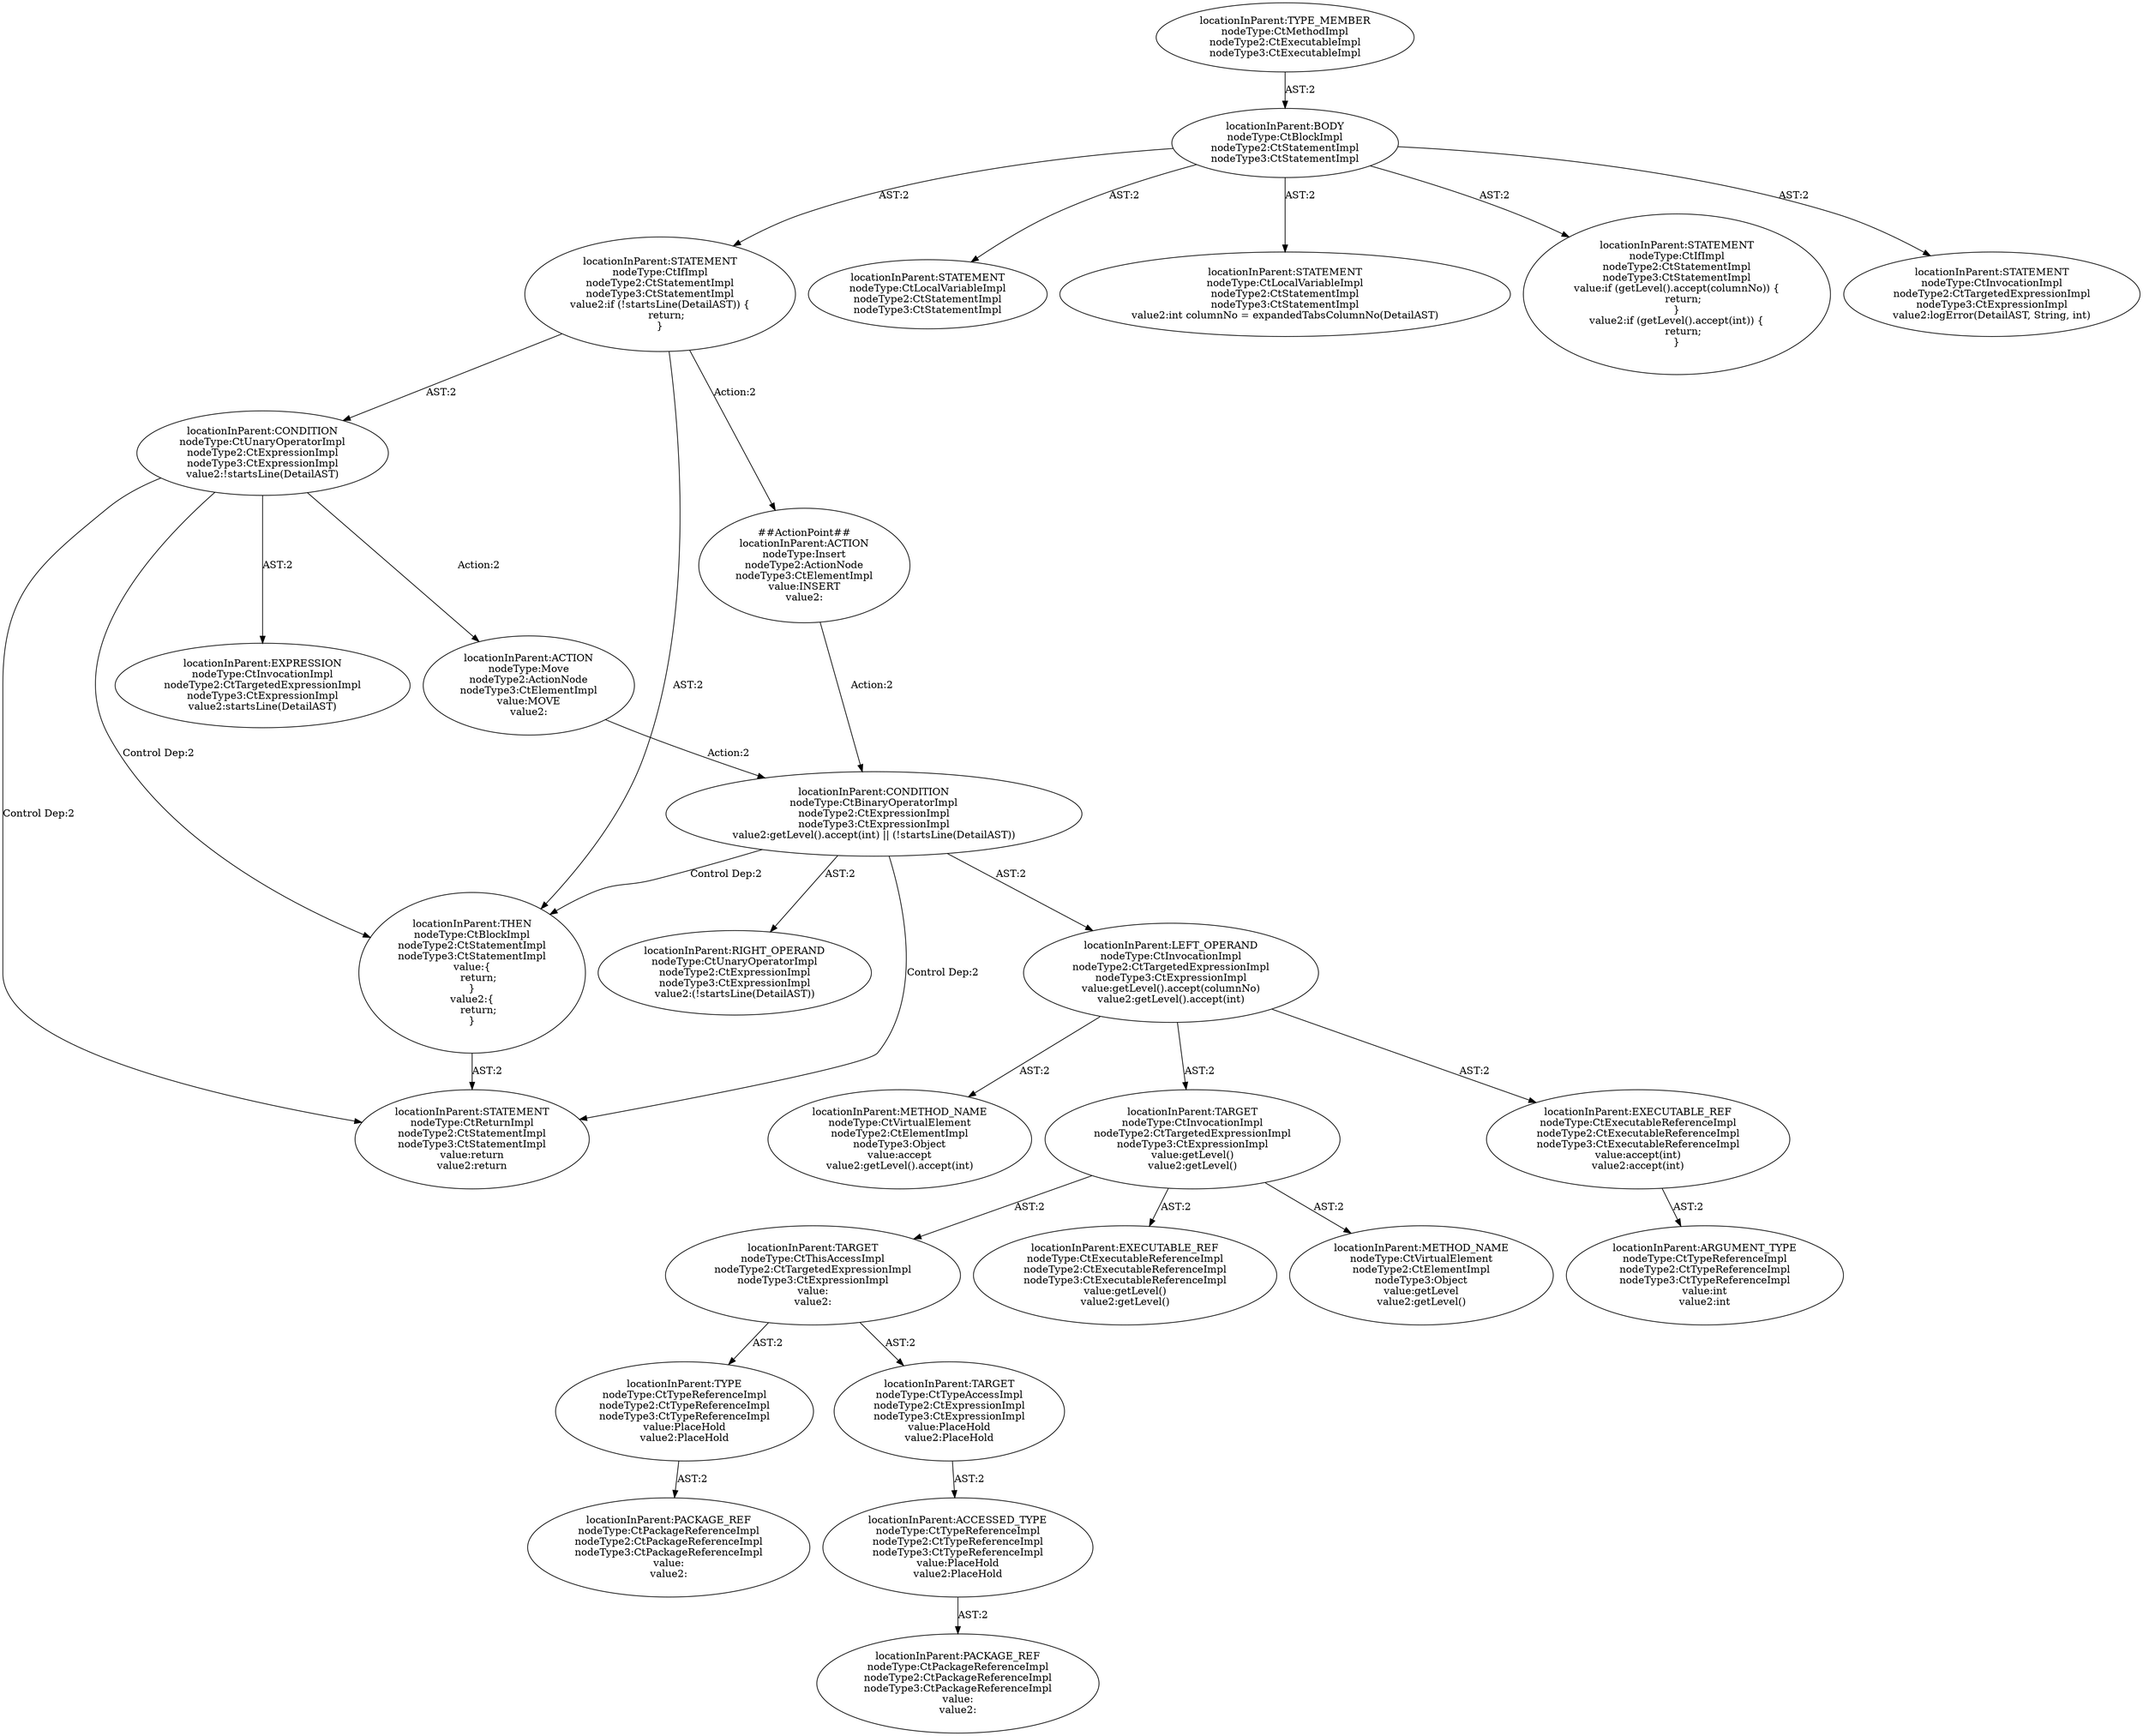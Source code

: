 digraph "Pattern" {
0 [label="##ActionPoint##
locationInParent:ACTION
nodeType:Insert
nodeType2:ActionNode
nodeType3:CtElementImpl
value:INSERT
value2:" shape=ellipse]
1 [label="locationInParent:STATEMENT
nodeType:CtIfImpl
nodeType2:CtStatementImpl
nodeType3:CtStatementImpl
value2:if (!startsLine(DetailAST)) \{
    return;
\}" shape=ellipse]
2 [label="locationInParent:BODY
nodeType:CtBlockImpl
nodeType2:CtStatementImpl
nodeType3:CtStatementImpl" shape=ellipse]
3 [label="locationInParent:TYPE_MEMBER
nodeType:CtMethodImpl
nodeType2:CtExecutableImpl
nodeType3:CtExecutableImpl" shape=ellipse]
4 [label="locationInParent:STATEMENT
nodeType:CtLocalVariableImpl
nodeType2:CtStatementImpl
nodeType3:CtStatementImpl" shape=ellipse]
5 [label="locationInParent:STATEMENT
nodeType:CtLocalVariableImpl
nodeType2:CtStatementImpl
nodeType3:CtStatementImpl
value2:int columnNo = expandedTabsColumnNo(DetailAST)" shape=ellipse]
6 [label="locationInParent:STATEMENT
nodeType:CtIfImpl
nodeType2:CtStatementImpl
nodeType3:CtStatementImpl
value:if (getLevel().accept(columnNo)) \{
    return;
\}
value2:if (getLevel().accept(int)) \{
    return;
\}" shape=ellipse]
7 [label="locationInParent:STATEMENT
nodeType:CtInvocationImpl
nodeType2:CtTargetedExpressionImpl
nodeType3:CtExpressionImpl
value2:logError(DetailAST, String, int)" shape=ellipse]
8 [label="locationInParent:CONDITION
nodeType:CtUnaryOperatorImpl
nodeType2:CtExpressionImpl
nodeType3:CtExpressionImpl
value2:!startsLine(DetailAST)" shape=ellipse]
9 [label="locationInParent:EXPRESSION
nodeType:CtInvocationImpl
nodeType2:CtTargetedExpressionImpl
nodeType3:CtExpressionImpl
value2:startsLine(DetailAST)" shape=ellipse]
10 [label="locationInParent:THEN
nodeType:CtBlockImpl
nodeType2:CtStatementImpl
nodeType3:CtStatementImpl
value:\{
    return;
\}
value2:\{
    return;
\}" shape=ellipse]
11 [label="locationInParent:CONDITION
nodeType:CtBinaryOperatorImpl
nodeType2:CtExpressionImpl
nodeType3:CtExpressionImpl
value2:getLevel().accept(int) || (!startsLine(DetailAST))" shape=ellipse]
12 [label="locationInParent:LEFT_OPERAND
nodeType:CtInvocationImpl
nodeType2:CtTargetedExpressionImpl
nodeType3:CtExpressionImpl
value:getLevel().accept(columnNo)
value2:getLevel().accept(int)" shape=ellipse]
13 [label="locationInParent:METHOD_NAME
nodeType:CtVirtualElement
nodeType2:CtElementImpl
nodeType3:Object
value:accept
value2:getLevel().accept(int)" shape=ellipse]
14 [label="locationInParent:TARGET
nodeType:CtInvocationImpl
nodeType2:CtTargetedExpressionImpl
nodeType3:CtExpressionImpl
value:getLevel()
value2:getLevel()" shape=ellipse]
15 [label="locationInParent:METHOD_NAME
nodeType:CtVirtualElement
nodeType2:CtElementImpl
nodeType3:Object
value:getLevel
value2:getLevel()" shape=ellipse]
16 [label="locationInParent:TARGET
nodeType:CtThisAccessImpl
nodeType2:CtTargetedExpressionImpl
nodeType3:CtExpressionImpl
value:
value2:" shape=ellipse]
17 [label="locationInParent:TYPE
nodeType:CtTypeReferenceImpl
nodeType2:CtTypeReferenceImpl
nodeType3:CtTypeReferenceImpl
value:PlaceHold
value2:PlaceHold" shape=ellipse]
18 [label="locationInParent:PACKAGE_REF
nodeType:CtPackageReferenceImpl
nodeType2:CtPackageReferenceImpl
nodeType3:CtPackageReferenceImpl
value:
value2:" shape=ellipse]
19 [label="locationInParent:TARGET
nodeType:CtTypeAccessImpl
nodeType2:CtExpressionImpl
nodeType3:CtExpressionImpl
value:PlaceHold
value2:PlaceHold" shape=ellipse]
20 [label="locationInParent:ACCESSED_TYPE
nodeType:CtTypeReferenceImpl
nodeType2:CtTypeReferenceImpl
nodeType3:CtTypeReferenceImpl
value:PlaceHold
value2:PlaceHold" shape=ellipse]
21 [label="locationInParent:PACKAGE_REF
nodeType:CtPackageReferenceImpl
nodeType2:CtPackageReferenceImpl
nodeType3:CtPackageReferenceImpl
value:
value2:" shape=ellipse]
22 [label="locationInParent:EXECUTABLE_REF
nodeType:CtExecutableReferenceImpl
nodeType2:CtExecutableReferenceImpl
nodeType3:CtExecutableReferenceImpl
value:getLevel()
value2:getLevel()" shape=ellipse]
23 [label="locationInParent:EXECUTABLE_REF
nodeType:CtExecutableReferenceImpl
nodeType2:CtExecutableReferenceImpl
nodeType3:CtExecutableReferenceImpl
value:accept(int)
value2:accept(int)" shape=ellipse]
24 [label="locationInParent:ARGUMENT_TYPE
nodeType:CtTypeReferenceImpl
nodeType2:CtTypeReferenceImpl
nodeType3:CtTypeReferenceImpl
value:int
value2:int" shape=ellipse]
25 [label="locationInParent:RIGHT_OPERAND
nodeType:CtUnaryOperatorImpl
nodeType2:CtExpressionImpl
nodeType3:CtExpressionImpl
value2:(!startsLine(DetailAST))" shape=ellipse]
26 [label="locationInParent:STATEMENT
nodeType:CtReturnImpl
nodeType2:CtStatementImpl
nodeType3:CtStatementImpl
value:return
value2:return" shape=ellipse]
27 [label="locationInParent:ACTION
nodeType:Move
nodeType2:ActionNode
nodeType3:CtElementImpl
value:MOVE
value2:" shape=ellipse]
0 -> 11 [label="Action:2"];
1 -> 0 [label="Action:2"];
1 -> 8 [label="AST:2"];
1 -> 10 [label="AST:2"];
2 -> 1 [label="AST:2"];
2 -> 4 [label="AST:2"];
2 -> 5 [label="AST:2"];
2 -> 6 [label="AST:2"];
2 -> 7 [label="AST:2"];
3 -> 2 [label="AST:2"];
8 -> 9 [label="AST:2"];
8 -> 10 [label="Control Dep:2"];
8 -> 26 [label="Control Dep:2"];
8 -> 27 [label="Action:2"];
10 -> 26 [label="AST:2"];
11 -> 10 [label="Control Dep:2"];
11 -> 12 [label="AST:2"];
11 -> 25 [label="AST:2"];
11 -> 26 [label="Control Dep:2"];
12 -> 13 [label="AST:2"];
12 -> 14 [label="AST:2"];
12 -> 23 [label="AST:2"];
14 -> 15 [label="AST:2"];
14 -> 16 [label="AST:2"];
14 -> 22 [label="AST:2"];
16 -> 17 [label="AST:2"];
16 -> 19 [label="AST:2"];
17 -> 18 [label="AST:2"];
19 -> 20 [label="AST:2"];
20 -> 21 [label="AST:2"];
23 -> 24 [label="AST:2"];
27 -> 11 [label="Action:2"];
}